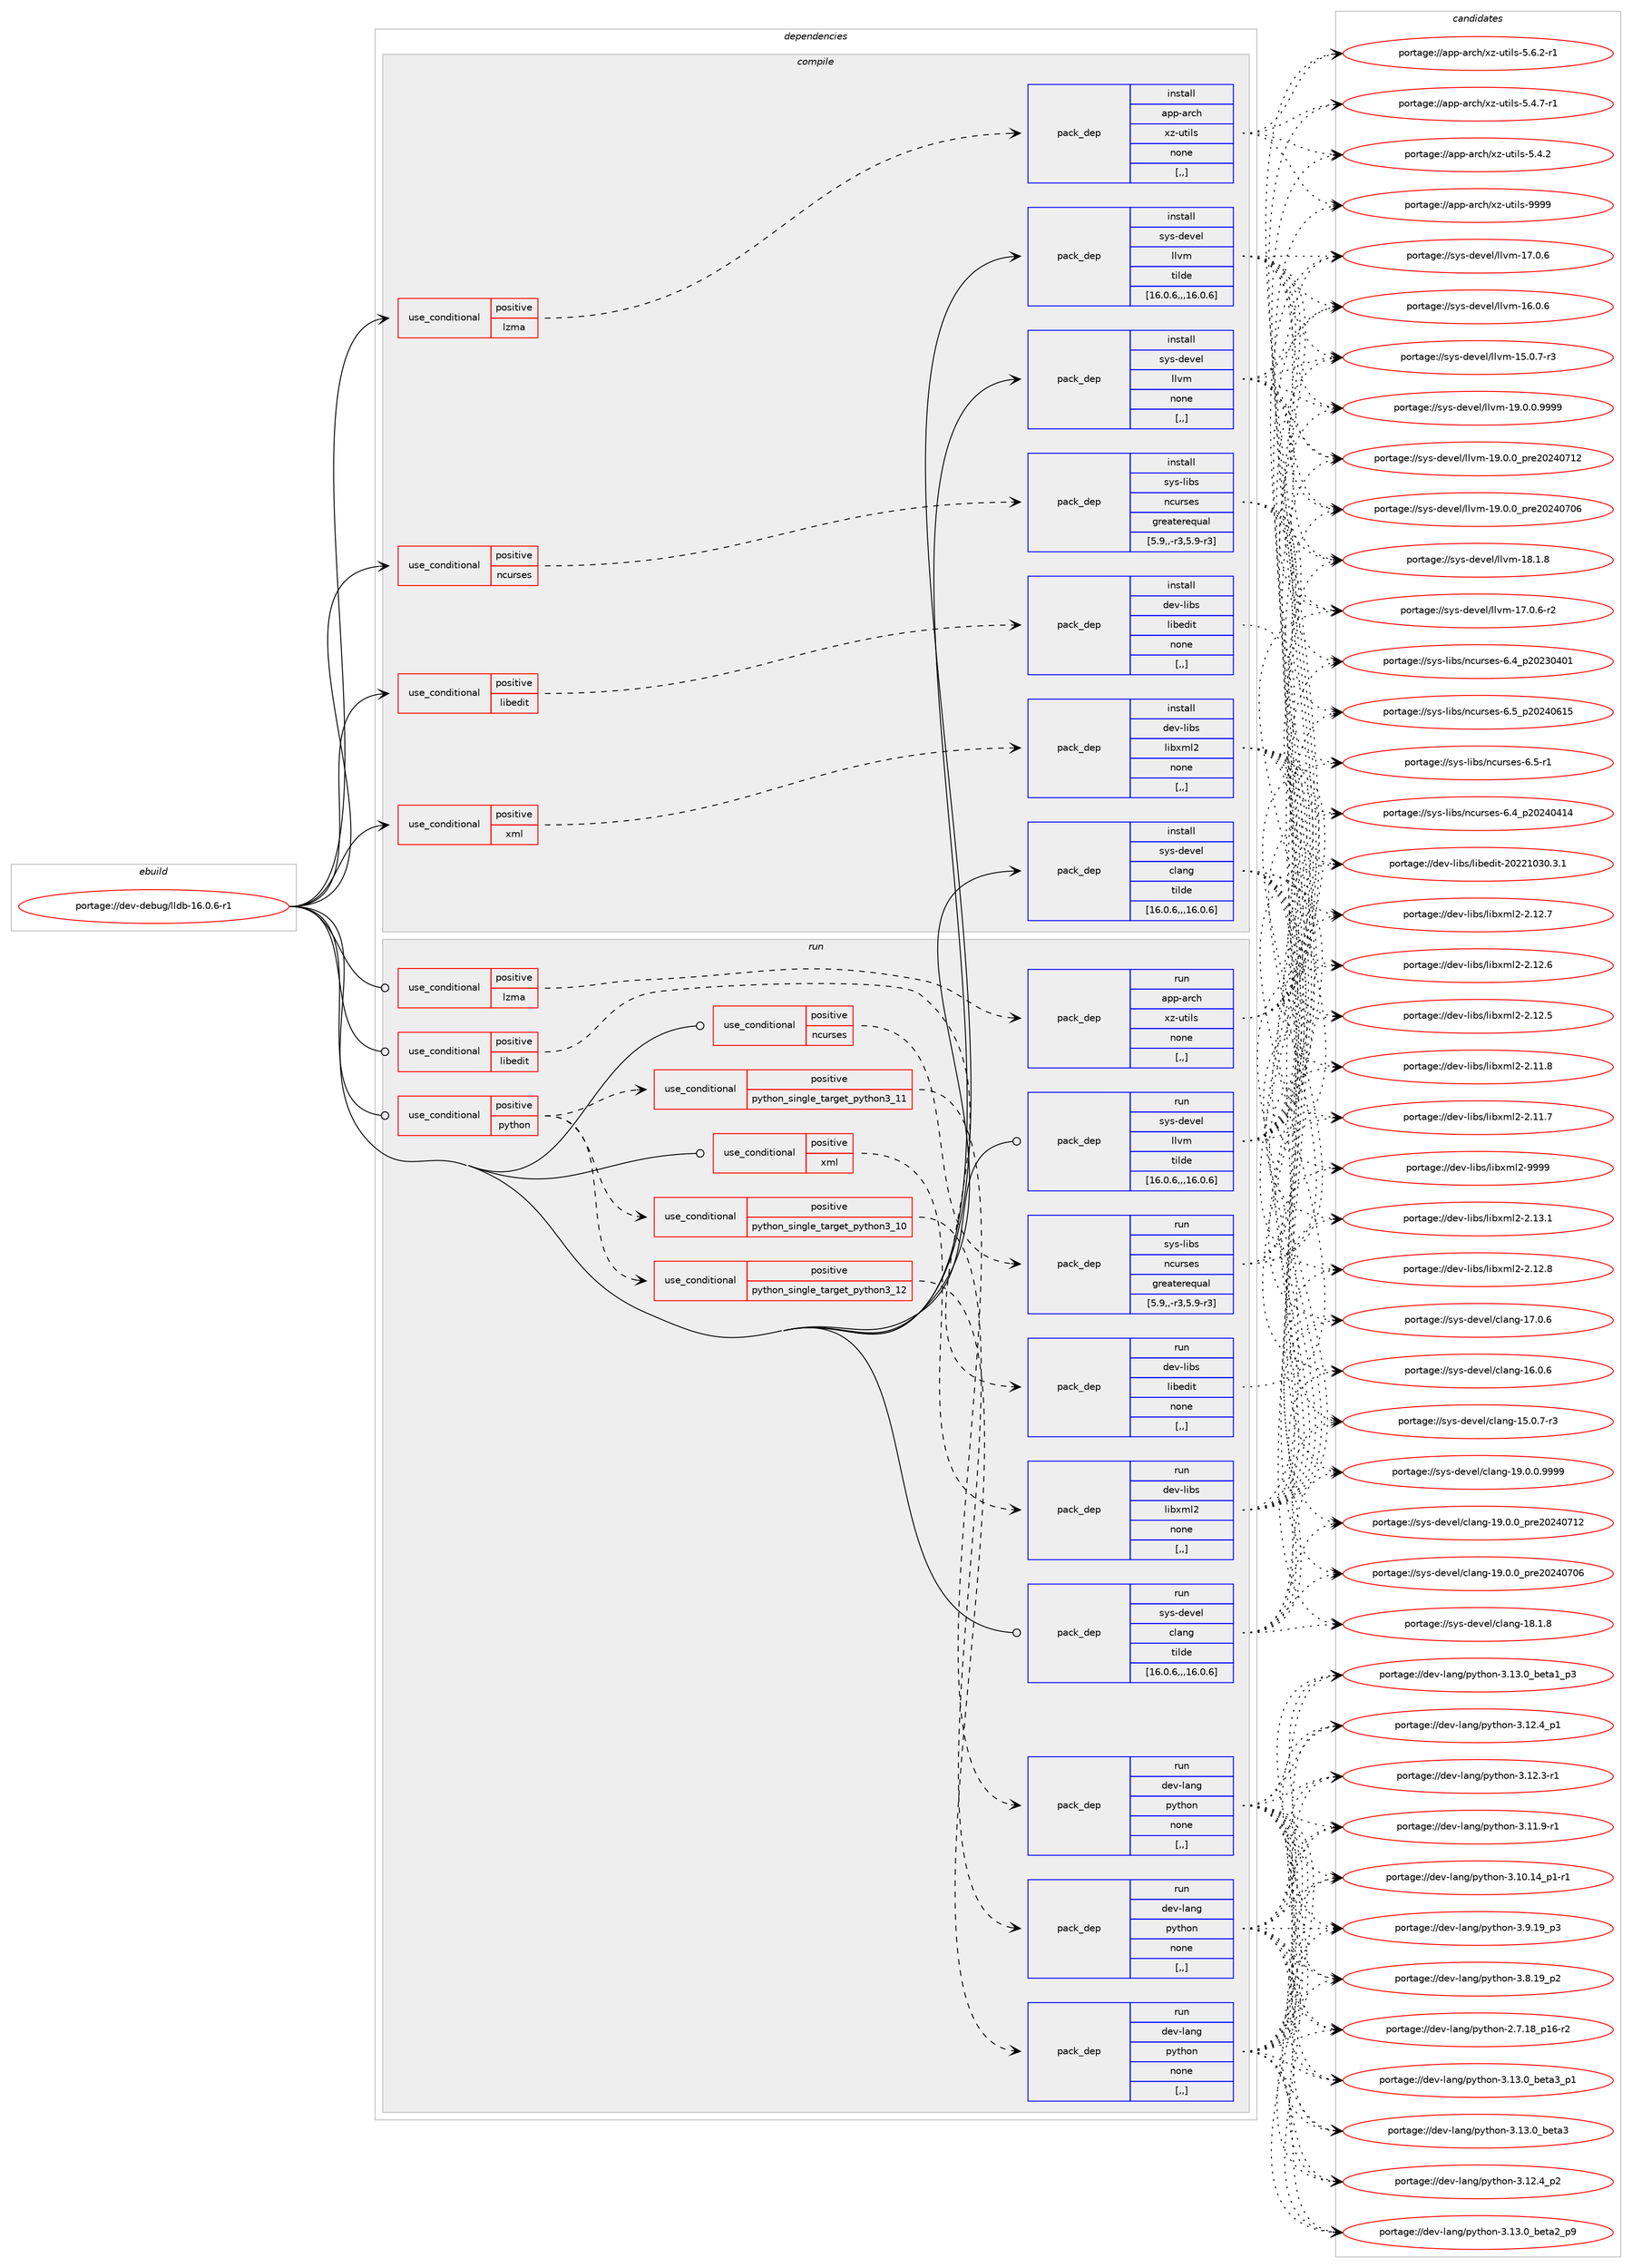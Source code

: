 digraph prolog {

# *************
# Graph options
# *************

newrank=true;
concentrate=true;
compound=true;
graph [rankdir=LR,fontname=Helvetica,fontsize=10,ranksep=1.5];#, ranksep=2.5, nodesep=0.2];
edge  [arrowhead=vee];
node  [fontname=Helvetica,fontsize=10];

# **********
# The ebuild
# **********

subgraph cluster_leftcol {
color=gray;
rank=same;
label=<<i>ebuild</i>>;
id [label="portage://dev-debug/lldb-16.0.6-r1", color=red, width=4, href="../dev-debug/lldb-16.0.6-r1.svg"];
}

# ****************
# The dependencies
# ****************

subgraph cluster_midcol {
color=gray;
label=<<i>dependencies</i>>;
subgraph cluster_compile {
fillcolor="#eeeeee";
style=filled;
label=<<i>compile</i>>;
subgraph cond19062 {
dependency71764 [label=<<TABLE BORDER="0" CELLBORDER="1" CELLSPACING="0" CELLPADDING="4"><TR><TD ROWSPAN="3" CELLPADDING="10">use_conditional</TD></TR><TR><TD>positive</TD></TR><TR><TD>libedit</TD></TR></TABLE>>, shape=none, color=red];
subgraph pack51761 {
dependency71765 [label=<<TABLE BORDER="0" CELLBORDER="1" CELLSPACING="0" CELLPADDING="4" WIDTH="220"><TR><TD ROWSPAN="6" CELLPADDING="30">pack_dep</TD></TR><TR><TD WIDTH="110">install</TD></TR><TR><TD>dev-libs</TD></TR><TR><TD>libedit</TD></TR><TR><TD>none</TD></TR><TR><TD>[,,]</TD></TR></TABLE>>, shape=none, color=blue];
}
dependency71764:e -> dependency71765:w [weight=20,style="dashed",arrowhead="vee"];
}
id:e -> dependency71764:w [weight=20,style="solid",arrowhead="vee"];
subgraph cond19063 {
dependency71766 [label=<<TABLE BORDER="0" CELLBORDER="1" CELLSPACING="0" CELLPADDING="4"><TR><TD ROWSPAN="3" CELLPADDING="10">use_conditional</TD></TR><TR><TD>positive</TD></TR><TR><TD>lzma</TD></TR></TABLE>>, shape=none, color=red];
subgraph pack51762 {
dependency71767 [label=<<TABLE BORDER="0" CELLBORDER="1" CELLSPACING="0" CELLPADDING="4" WIDTH="220"><TR><TD ROWSPAN="6" CELLPADDING="30">pack_dep</TD></TR><TR><TD WIDTH="110">install</TD></TR><TR><TD>app-arch</TD></TR><TR><TD>xz-utils</TD></TR><TR><TD>none</TD></TR><TR><TD>[,,]</TD></TR></TABLE>>, shape=none, color=blue];
}
dependency71766:e -> dependency71767:w [weight=20,style="dashed",arrowhead="vee"];
}
id:e -> dependency71766:w [weight=20,style="solid",arrowhead="vee"];
subgraph cond19064 {
dependency71768 [label=<<TABLE BORDER="0" CELLBORDER="1" CELLSPACING="0" CELLPADDING="4"><TR><TD ROWSPAN="3" CELLPADDING="10">use_conditional</TD></TR><TR><TD>positive</TD></TR><TR><TD>ncurses</TD></TR></TABLE>>, shape=none, color=red];
subgraph pack51763 {
dependency71769 [label=<<TABLE BORDER="0" CELLBORDER="1" CELLSPACING="0" CELLPADDING="4" WIDTH="220"><TR><TD ROWSPAN="6" CELLPADDING="30">pack_dep</TD></TR><TR><TD WIDTH="110">install</TD></TR><TR><TD>sys-libs</TD></TR><TR><TD>ncurses</TD></TR><TR><TD>greaterequal</TD></TR><TR><TD>[5.9,,-r3,5.9-r3]</TD></TR></TABLE>>, shape=none, color=blue];
}
dependency71768:e -> dependency71769:w [weight=20,style="dashed",arrowhead="vee"];
}
id:e -> dependency71768:w [weight=20,style="solid",arrowhead="vee"];
subgraph cond19065 {
dependency71770 [label=<<TABLE BORDER="0" CELLBORDER="1" CELLSPACING="0" CELLPADDING="4"><TR><TD ROWSPAN="3" CELLPADDING="10">use_conditional</TD></TR><TR><TD>positive</TD></TR><TR><TD>xml</TD></TR></TABLE>>, shape=none, color=red];
subgraph pack51764 {
dependency71771 [label=<<TABLE BORDER="0" CELLBORDER="1" CELLSPACING="0" CELLPADDING="4" WIDTH="220"><TR><TD ROWSPAN="6" CELLPADDING="30">pack_dep</TD></TR><TR><TD WIDTH="110">install</TD></TR><TR><TD>dev-libs</TD></TR><TR><TD>libxml2</TD></TR><TR><TD>none</TD></TR><TR><TD>[,,]</TD></TR></TABLE>>, shape=none, color=blue];
}
dependency71770:e -> dependency71771:w [weight=20,style="dashed",arrowhead="vee"];
}
id:e -> dependency71770:w [weight=20,style="solid",arrowhead="vee"];
subgraph pack51765 {
dependency71772 [label=<<TABLE BORDER="0" CELLBORDER="1" CELLSPACING="0" CELLPADDING="4" WIDTH="220"><TR><TD ROWSPAN="6" CELLPADDING="30">pack_dep</TD></TR><TR><TD WIDTH="110">install</TD></TR><TR><TD>sys-devel</TD></TR><TR><TD>clang</TD></TR><TR><TD>tilde</TD></TR><TR><TD>[16.0.6,,,16.0.6]</TD></TR></TABLE>>, shape=none, color=blue];
}
id:e -> dependency71772:w [weight=20,style="solid",arrowhead="vee"];
subgraph pack51766 {
dependency71773 [label=<<TABLE BORDER="0" CELLBORDER="1" CELLSPACING="0" CELLPADDING="4" WIDTH="220"><TR><TD ROWSPAN="6" CELLPADDING="30">pack_dep</TD></TR><TR><TD WIDTH="110">install</TD></TR><TR><TD>sys-devel</TD></TR><TR><TD>llvm</TD></TR><TR><TD>tilde</TD></TR><TR><TD>[16.0.6,,,16.0.6]</TD></TR></TABLE>>, shape=none, color=blue];
}
id:e -> dependency71773:w [weight=20,style="solid",arrowhead="vee"];
subgraph pack51767 {
dependency71774 [label=<<TABLE BORDER="0" CELLBORDER="1" CELLSPACING="0" CELLPADDING="4" WIDTH="220"><TR><TD ROWSPAN="6" CELLPADDING="30">pack_dep</TD></TR><TR><TD WIDTH="110">install</TD></TR><TR><TD>sys-devel</TD></TR><TR><TD>llvm</TD></TR><TR><TD>none</TD></TR><TR><TD>[,,]</TD></TR></TABLE>>, shape=none, color=blue];
}
id:e -> dependency71774:w [weight=20,style="solid",arrowhead="vee"];
}
subgraph cluster_compileandrun {
fillcolor="#eeeeee";
style=filled;
label=<<i>compile and run</i>>;
}
subgraph cluster_run {
fillcolor="#eeeeee";
style=filled;
label=<<i>run</i>>;
subgraph cond19066 {
dependency71775 [label=<<TABLE BORDER="0" CELLBORDER="1" CELLSPACING="0" CELLPADDING="4"><TR><TD ROWSPAN="3" CELLPADDING="10">use_conditional</TD></TR><TR><TD>positive</TD></TR><TR><TD>libedit</TD></TR></TABLE>>, shape=none, color=red];
subgraph pack51768 {
dependency71776 [label=<<TABLE BORDER="0" CELLBORDER="1" CELLSPACING="0" CELLPADDING="4" WIDTH="220"><TR><TD ROWSPAN="6" CELLPADDING="30">pack_dep</TD></TR><TR><TD WIDTH="110">run</TD></TR><TR><TD>dev-libs</TD></TR><TR><TD>libedit</TD></TR><TR><TD>none</TD></TR><TR><TD>[,,]</TD></TR></TABLE>>, shape=none, color=blue];
}
dependency71775:e -> dependency71776:w [weight=20,style="dashed",arrowhead="vee"];
}
id:e -> dependency71775:w [weight=20,style="solid",arrowhead="odot"];
subgraph cond19067 {
dependency71777 [label=<<TABLE BORDER="0" CELLBORDER="1" CELLSPACING="0" CELLPADDING="4"><TR><TD ROWSPAN="3" CELLPADDING="10">use_conditional</TD></TR><TR><TD>positive</TD></TR><TR><TD>lzma</TD></TR></TABLE>>, shape=none, color=red];
subgraph pack51769 {
dependency71778 [label=<<TABLE BORDER="0" CELLBORDER="1" CELLSPACING="0" CELLPADDING="4" WIDTH="220"><TR><TD ROWSPAN="6" CELLPADDING="30">pack_dep</TD></TR><TR><TD WIDTH="110">run</TD></TR><TR><TD>app-arch</TD></TR><TR><TD>xz-utils</TD></TR><TR><TD>none</TD></TR><TR><TD>[,,]</TD></TR></TABLE>>, shape=none, color=blue];
}
dependency71777:e -> dependency71778:w [weight=20,style="dashed",arrowhead="vee"];
}
id:e -> dependency71777:w [weight=20,style="solid",arrowhead="odot"];
subgraph cond19068 {
dependency71779 [label=<<TABLE BORDER="0" CELLBORDER="1" CELLSPACING="0" CELLPADDING="4"><TR><TD ROWSPAN="3" CELLPADDING="10">use_conditional</TD></TR><TR><TD>positive</TD></TR><TR><TD>ncurses</TD></TR></TABLE>>, shape=none, color=red];
subgraph pack51770 {
dependency71780 [label=<<TABLE BORDER="0" CELLBORDER="1" CELLSPACING="0" CELLPADDING="4" WIDTH="220"><TR><TD ROWSPAN="6" CELLPADDING="30">pack_dep</TD></TR><TR><TD WIDTH="110">run</TD></TR><TR><TD>sys-libs</TD></TR><TR><TD>ncurses</TD></TR><TR><TD>greaterequal</TD></TR><TR><TD>[5.9,,-r3,5.9-r3]</TD></TR></TABLE>>, shape=none, color=blue];
}
dependency71779:e -> dependency71780:w [weight=20,style="dashed",arrowhead="vee"];
}
id:e -> dependency71779:w [weight=20,style="solid",arrowhead="odot"];
subgraph cond19069 {
dependency71781 [label=<<TABLE BORDER="0" CELLBORDER="1" CELLSPACING="0" CELLPADDING="4"><TR><TD ROWSPAN="3" CELLPADDING="10">use_conditional</TD></TR><TR><TD>positive</TD></TR><TR><TD>python</TD></TR></TABLE>>, shape=none, color=red];
subgraph cond19070 {
dependency71782 [label=<<TABLE BORDER="0" CELLBORDER="1" CELLSPACING="0" CELLPADDING="4"><TR><TD ROWSPAN="3" CELLPADDING="10">use_conditional</TD></TR><TR><TD>positive</TD></TR><TR><TD>python_single_target_python3_10</TD></TR></TABLE>>, shape=none, color=red];
subgraph pack51771 {
dependency71783 [label=<<TABLE BORDER="0" CELLBORDER="1" CELLSPACING="0" CELLPADDING="4" WIDTH="220"><TR><TD ROWSPAN="6" CELLPADDING="30">pack_dep</TD></TR><TR><TD WIDTH="110">run</TD></TR><TR><TD>dev-lang</TD></TR><TR><TD>python</TD></TR><TR><TD>none</TD></TR><TR><TD>[,,]</TD></TR></TABLE>>, shape=none, color=blue];
}
dependency71782:e -> dependency71783:w [weight=20,style="dashed",arrowhead="vee"];
}
dependency71781:e -> dependency71782:w [weight=20,style="dashed",arrowhead="vee"];
subgraph cond19071 {
dependency71784 [label=<<TABLE BORDER="0" CELLBORDER="1" CELLSPACING="0" CELLPADDING="4"><TR><TD ROWSPAN="3" CELLPADDING="10">use_conditional</TD></TR><TR><TD>positive</TD></TR><TR><TD>python_single_target_python3_11</TD></TR></TABLE>>, shape=none, color=red];
subgraph pack51772 {
dependency71785 [label=<<TABLE BORDER="0" CELLBORDER="1" CELLSPACING="0" CELLPADDING="4" WIDTH="220"><TR><TD ROWSPAN="6" CELLPADDING="30">pack_dep</TD></TR><TR><TD WIDTH="110">run</TD></TR><TR><TD>dev-lang</TD></TR><TR><TD>python</TD></TR><TR><TD>none</TD></TR><TR><TD>[,,]</TD></TR></TABLE>>, shape=none, color=blue];
}
dependency71784:e -> dependency71785:w [weight=20,style="dashed",arrowhead="vee"];
}
dependency71781:e -> dependency71784:w [weight=20,style="dashed",arrowhead="vee"];
subgraph cond19072 {
dependency71786 [label=<<TABLE BORDER="0" CELLBORDER="1" CELLSPACING="0" CELLPADDING="4"><TR><TD ROWSPAN="3" CELLPADDING="10">use_conditional</TD></TR><TR><TD>positive</TD></TR><TR><TD>python_single_target_python3_12</TD></TR></TABLE>>, shape=none, color=red];
subgraph pack51773 {
dependency71787 [label=<<TABLE BORDER="0" CELLBORDER="1" CELLSPACING="0" CELLPADDING="4" WIDTH="220"><TR><TD ROWSPAN="6" CELLPADDING="30">pack_dep</TD></TR><TR><TD WIDTH="110">run</TD></TR><TR><TD>dev-lang</TD></TR><TR><TD>python</TD></TR><TR><TD>none</TD></TR><TR><TD>[,,]</TD></TR></TABLE>>, shape=none, color=blue];
}
dependency71786:e -> dependency71787:w [weight=20,style="dashed",arrowhead="vee"];
}
dependency71781:e -> dependency71786:w [weight=20,style="dashed",arrowhead="vee"];
}
id:e -> dependency71781:w [weight=20,style="solid",arrowhead="odot"];
subgraph cond19073 {
dependency71788 [label=<<TABLE BORDER="0" CELLBORDER="1" CELLSPACING="0" CELLPADDING="4"><TR><TD ROWSPAN="3" CELLPADDING="10">use_conditional</TD></TR><TR><TD>positive</TD></TR><TR><TD>xml</TD></TR></TABLE>>, shape=none, color=red];
subgraph pack51774 {
dependency71789 [label=<<TABLE BORDER="0" CELLBORDER="1" CELLSPACING="0" CELLPADDING="4" WIDTH="220"><TR><TD ROWSPAN="6" CELLPADDING="30">pack_dep</TD></TR><TR><TD WIDTH="110">run</TD></TR><TR><TD>dev-libs</TD></TR><TR><TD>libxml2</TD></TR><TR><TD>none</TD></TR><TR><TD>[,,]</TD></TR></TABLE>>, shape=none, color=blue];
}
dependency71788:e -> dependency71789:w [weight=20,style="dashed",arrowhead="vee"];
}
id:e -> dependency71788:w [weight=20,style="solid",arrowhead="odot"];
subgraph pack51775 {
dependency71790 [label=<<TABLE BORDER="0" CELLBORDER="1" CELLSPACING="0" CELLPADDING="4" WIDTH="220"><TR><TD ROWSPAN="6" CELLPADDING="30">pack_dep</TD></TR><TR><TD WIDTH="110">run</TD></TR><TR><TD>sys-devel</TD></TR><TR><TD>clang</TD></TR><TR><TD>tilde</TD></TR><TR><TD>[16.0.6,,,16.0.6]</TD></TR></TABLE>>, shape=none, color=blue];
}
id:e -> dependency71790:w [weight=20,style="solid",arrowhead="odot"];
subgraph pack51776 {
dependency71791 [label=<<TABLE BORDER="0" CELLBORDER="1" CELLSPACING="0" CELLPADDING="4" WIDTH="220"><TR><TD ROWSPAN="6" CELLPADDING="30">pack_dep</TD></TR><TR><TD WIDTH="110">run</TD></TR><TR><TD>sys-devel</TD></TR><TR><TD>llvm</TD></TR><TR><TD>tilde</TD></TR><TR><TD>[16.0.6,,,16.0.6]</TD></TR></TABLE>>, shape=none, color=blue];
}
id:e -> dependency71791:w [weight=20,style="solid",arrowhead="odot"];
}
}

# **************
# The candidates
# **************

subgraph cluster_choices {
rank=same;
color=gray;
label=<<i>candidates</i>>;

subgraph choice51761 {
color=black;
nodesep=1;
choice1001011184510810598115471081059810110010511645504850504948514846514649 [label="portage://dev-libs/libedit-20221030.3.1", color=red, width=4,href="../dev-libs/libedit-20221030.3.1.svg"];
dependency71765:e -> choice1001011184510810598115471081059810110010511645504850504948514846514649:w [style=dotted,weight="100"];
}
subgraph choice51762 {
color=black;
nodesep=1;
choice9711211245971149910447120122451171161051081154557575757 [label="portage://app-arch/xz-utils-9999", color=red, width=4,href="../app-arch/xz-utils-9999.svg"];
choice9711211245971149910447120122451171161051081154553465446504511449 [label="portage://app-arch/xz-utils-5.6.2-r1", color=red, width=4,href="../app-arch/xz-utils-5.6.2-r1.svg"];
choice9711211245971149910447120122451171161051081154553465246554511449 [label="portage://app-arch/xz-utils-5.4.7-r1", color=red, width=4,href="../app-arch/xz-utils-5.4.7-r1.svg"];
choice971121124597114991044712012245117116105108115455346524650 [label="portage://app-arch/xz-utils-5.4.2", color=red, width=4,href="../app-arch/xz-utils-5.4.2.svg"];
dependency71767:e -> choice9711211245971149910447120122451171161051081154557575757:w [style=dotted,weight="100"];
dependency71767:e -> choice9711211245971149910447120122451171161051081154553465446504511449:w [style=dotted,weight="100"];
dependency71767:e -> choice9711211245971149910447120122451171161051081154553465246554511449:w [style=dotted,weight="100"];
dependency71767:e -> choice971121124597114991044712012245117116105108115455346524650:w [style=dotted,weight="100"];
}
subgraph choice51763 {
color=black;
nodesep=1;
choice1151211154510810598115471109911711411510111545544653951125048505248544953 [label="portage://sys-libs/ncurses-6.5_p20240615", color=red, width=4,href="../sys-libs/ncurses-6.5_p20240615.svg"];
choice11512111545108105981154711099117114115101115455446534511449 [label="portage://sys-libs/ncurses-6.5-r1", color=red, width=4,href="../sys-libs/ncurses-6.5-r1.svg"];
choice1151211154510810598115471109911711411510111545544652951125048505248524952 [label="portage://sys-libs/ncurses-6.4_p20240414", color=red, width=4,href="../sys-libs/ncurses-6.4_p20240414.svg"];
choice1151211154510810598115471109911711411510111545544652951125048505148524849 [label="portage://sys-libs/ncurses-6.4_p20230401", color=red, width=4,href="../sys-libs/ncurses-6.4_p20230401.svg"];
dependency71769:e -> choice1151211154510810598115471109911711411510111545544653951125048505248544953:w [style=dotted,weight="100"];
dependency71769:e -> choice11512111545108105981154711099117114115101115455446534511449:w [style=dotted,weight="100"];
dependency71769:e -> choice1151211154510810598115471109911711411510111545544652951125048505248524952:w [style=dotted,weight="100"];
dependency71769:e -> choice1151211154510810598115471109911711411510111545544652951125048505148524849:w [style=dotted,weight="100"];
}
subgraph choice51764 {
color=black;
nodesep=1;
choice10010111845108105981154710810598120109108504557575757 [label="portage://dev-libs/libxml2-9999", color=red, width=4,href="../dev-libs/libxml2-9999.svg"];
choice100101118451081059811547108105981201091085045504649514649 [label="portage://dev-libs/libxml2-2.13.1", color=red, width=4,href="../dev-libs/libxml2-2.13.1.svg"];
choice100101118451081059811547108105981201091085045504649504656 [label="portage://dev-libs/libxml2-2.12.8", color=red, width=4,href="../dev-libs/libxml2-2.12.8.svg"];
choice100101118451081059811547108105981201091085045504649504655 [label="portage://dev-libs/libxml2-2.12.7", color=red, width=4,href="../dev-libs/libxml2-2.12.7.svg"];
choice100101118451081059811547108105981201091085045504649504654 [label="portage://dev-libs/libxml2-2.12.6", color=red, width=4,href="../dev-libs/libxml2-2.12.6.svg"];
choice100101118451081059811547108105981201091085045504649504653 [label="portage://dev-libs/libxml2-2.12.5", color=red, width=4,href="../dev-libs/libxml2-2.12.5.svg"];
choice100101118451081059811547108105981201091085045504649494656 [label="portage://dev-libs/libxml2-2.11.8", color=red, width=4,href="../dev-libs/libxml2-2.11.8.svg"];
choice100101118451081059811547108105981201091085045504649494655 [label="portage://dev-libs/libxml2-2.11.7", color=red, width=4,href="../dev-libs/libxml2-2.11.7.svg"];
dependency71771:e -> choice10010111845108105981154710810598120109108504557575757:w [style=dotted,weight="100"];
dependency71771:e -> choice100101118451081059811547108105981201091085045504649514649:w [style=dotted,weight="100"];
dependency71771:e -> choice100101118451081059811547108105981201091085045504649504656:w [style=dotted,weight="100"];
dependency71771:e -> choice100101118451081059811547108105981201091085045504649504655:w [style=dotted,weight="100"];
dependency71771:e -> choice100101118451081059811547108105981201091085045504649504654:w [style=dotted,weight="100"];
dependency71771:e -> choice100101118451081059811547108105981201091085045504649504653:w [style=dotted,weight="100"];
dependency71771:e -> choice100101118451081059811547108105981201091085045504649494656:w [style=dotted,weight="100"];
dependency71771:e -> choice100101118451081059811547108105981201091085045504649494655:w [style=dotted,weight="100"];
}
subgraph choice51765 {
color=black;
nodesep=1;
choice11512111545100101118101108479910897110103454957464846484657575757 [label="portage://sys-devel/clang-19.0.0.9999", color=red, width=4,href="../sys-devel/clang-19.0.0.9999.svg"];
choice1151211154510010111810110847991089711010345495746484648951121141015048505248554950 [label="portage://sys-devel/clang-19.0.0_pre20240712", color=red, width=4,href="../sys-devel/clang-19.0.0_pre20240712.svg"];
choice1151211154510010111810110847991089711010345495746484648951121141015048505248554854 [label="portage://sys-devel/clang-19.0.0_pre20240706", color=red, width=4,href="../sys-devel/clang-19.0.0_pre20240706.svg"];
choice1151211154510010111810110847991089711010345495646494656 [label="portage://sys-devel/clang-18.1.8", color=red, width=4,href="../sys-devel/clang-18.1.8.svg"];
choice1151211154510010111810110847991089711010345495546484654 [label="portage://sys-devel/clang-17.0.6", color=red, width=4,href="../sys-devel/clang-17.0.6.svg"];
choice1151211154510010111810110847991089711010345495446484654 [label="portage://sys-devel/clang-16.0.6", color=red, width=4,href="../sys-devel/clang-16.0.6.svg"];
choice11512111545100101118101108479910897110103454953464846554511451 [label="portage://sys-devel/clang-15.0.7-r3", color=red, width=4,href="../sys-devel/clang-15.0.7-r3.svg"];
dependency71772:e -> choice11512111545100101118101108479910897110103454957464846484657575757:w [style=dotted,weight="100"];
dependency71772:e -> choice1151211154510010111810110847991089711010345495746484648951121141015048505248554950:w [style=dotted,weight="100"];
dependency71772:e -> choice1151211154510010111810110847991089711010345495746484648951121141015048505248554854:w [style=dotted,weight="100"];
dependency71772:e -> choice1151211154510010111810110847991089711010345495646494656:w [style=dotted,weight="100"];
dependency71772:e -> choice1151211154510010111810110847991089711010345495546484654:w [style=dotted,weight="100"];
dependency71772:e -> choice1151211154510010111810110847991089711010345495446484654:w [style=dotted,weight="100"];
dependency71772:e -> choice11512111545100101118101108479910897110103454953464846554511451:w [style=dotted,weight="100"];
}
subgraph choice51766 {
color=black;
nodesep=1;
choice1151211154510010111810110847108108118109454957464846484657575757 [label="portage://sys-devel/llvm-19.0.0.9999", color=red, width=4,href="../sys-devel/llvm-19.0.0.9999.svg"];
choice115121115451001011181011084710810811810945495746484648951121141015048505248554950 [label="portage://sys-devel/llvm-19.0.0_pre20240712", color=red, width=4,href="../sys-devel/llvm-19.0.0_pre20240712.svg"];
choice115121115451001011181011084710810811810945495746484648951121141015048505248554854 [label="portage://sys-devel/llvm-19.0.0_pre20240706", color=red, width=4,href="../sys-devel/llvm-19.0.0_pre20240706.svg"];
choice115121115451001011181011084710810811810945495646494656 [label="portage://sys-devel/llvm-18.1.8", color=red, width=4,href="../sys-devel/llvm-18.1.8.svg"];
choice1151211154510010111810110847108108118109454955464846544511450 [label="portage://sys-devel/llvm-17.0.6-r2", color=red, width=4,href="../sys-devel/llvm-17.0.6-r2.svg"];
choice115121115451001011181011084710810811810945495546484654 [label="portage://sys-devel/llvm-17.0.6", color=red, width=4,href="../sys-devel/llvm-17.0.6.svg"];
choice115121115451001011181011084710810811810945495446484654 [label="portage://sys-devel/llvm-16.0.6", color=red, width=4,href="../sys-devel/llvm-16.0.6.svg"];
choice1151211154510010111810110847108108118109454953464846554511451 [label="portage://sys-devel/llvm-15.0.7-r3", color=red, width=4,href="../sys-devel/llvm-15.0.7-r3.svg"];
dependency71773:e -> choice1151211154510010111810110847108108118109454957464846484657575757:w [style=dotted,weight="100"];
dependency71773:e -> choice115121115451001011181011084710810811810945495746484648951121141015048505248554950:w [style=dotted,weight="100"];
dependency71773:e -> choice115121115451001011181011084710810811810945495746484648951121141015048505248554854:w [style=dotted,weight="100"];
dependency71773:e -> choice115121115451001011181011084710810811810945495646494656:w [style=dotted,weight="100"];
dependency71773:e -> choice1151211154510010111810110847108108118109454955464846544511450:w [style=dotted,weight="100"];
dependency71773:e -> choice115121115451001011181011084710810811810945495546484654:w [style=dotted,weight="100"];
dependency71773:e -> choice115121115451001011181011084710810811810945495446484654:w [style=dotted,weight="100"];
dependency71773:e -> choice1151211154510010111810110847108108118109454953464846554511451:w [style=dotted,weight="100"];
}
subgraph choice51767 {
color=black;
nodesep=1;
choice1151211154510010111810110847108108118109454957464846484657575757 [label="portage://sys-devel/llvm-19.0.0.9999", color=red, width=4,href="../sys-devel/llvm-19.0.0.9999.svg"];
choice115121115451001011181011084710810811810945495746484648951121141015048505248554950 [label="portage://sys-devel/llvm-19.0.0_pre20240712", color=red, width=4,href="../sys-devel/llvm-19.0.0_pre20240712.svg"];
choice115121115451001011181011084710810811810945495746484648951121141015048505248554854 [label="portage://sys-devel/llvm-19.0.0_pre20240706", color=red, width=4,href="../sys-devel/llvm-19.0.0_pre20240706.svg"];
choice115121115451001011181011084710810811810945495646494656 [label="portage://sys-devel/llvm-18.1.8", color=red, width=4,href="../sys-devel/llvm-18.1.8.svg"];
choice1151211154510010111810110847108108118109454955464846544511450 [label="portage://sys-devel/llvm-17.0.6-r2", color=red, width=4,href="../sys-devel/llvm-17.0.6-r2.svg"];
choice115121115451001011181011084710810811810945495546484654 [label="portage://sys-devel/llvm-17.0.6", color=red, width=4,href="../sys-devel/llvm-17.0.6.svg"];
choice115121115451001011181011084710810811810945495446484654 [label="portage://sys-devel/llvm-16.0.6", color=red, width=4,href="../sys-devel/llvm-16.0.6.svg"];
choice1151211154510010111810110847108108118109454953464846554511451 [label="portage://sys-devel/llvm-15.0.7-r3", color=red, width=4,href="../sys-devel/llvm-15.0.7-r3.svg"];
dependency71774:e -> choice1151211154510010111810110847108108118109454957464846484657575757:w [style=dotted,weight="100"];
dependency71774:e -> choice115121115451001011181011084710810811810945495746484648951121141015048505248554950:w [style=dotted,weight="100"];
dependency71774:e -> choice115121115451001011181011084710810811810945495746484648951121141015048505248554854:w [style=dotted,weight="100"];
dependency71774:e -> choice115121115451001011181011084710810811810945495646494656:w [style=dotted,weight="100"];
dependency71774:e -> choice1151211154510010111810110847108108118109454955464846544511450:w [style=dotted,weight="100"];
dependency71774:e -> choice115121115451001011181011084710810811810945495546484654:w [style=dotted,weight="100"];
dependency71774:e -> choice115121115451001011181011084710810811810945495446484654:w [style=dotted,weight="100"];
dependency71774:e -> choice1151211154510010111810110847108108118109454953464846554511451:w [style=dotted,weight="100"];
}
subgraph choice51768 {
color=black;
nodesep=1;
choice1001011184510810598115471081059810110010511645504850504948514846514649 [label="portage://dev-libs/libedit-20221030.3.1", color=red, width=4,href="../dev-libs/libedit-20221030.3.1.svg"];
dependency71776:e -> choice1001011184510810598115471081059810110010511645504850504948514846514649:w [style=dotted,weight="100"];
}
subgraph choice51769 {
color=black;
nodesep=1;
choice9711211245971149910447120122451171161051081154557575757 [label="portage://app-arch/xz-utils-9999", color=red, width=4,href="../app-arch/xz-utils-9999.svg"];
choice9711211245971149910447120122451171161051081154553465446504511449 [label="portage://app-arch/xz-utils-5.6.2-r1", color=red, width=4,href="../app-arch/xz-utils-5.6.2-r1.svg"];
choice9711211245971149910447120122451171161051081154553465246554511449 [label="portage://app-arch/xz-utils-5.4.7-r1", color=red, width=4,href="../app-arch/xz-utils-5.4.7-r1.svg"];
choice971121124597114991044712012245117116105108115455346524650 [label="portage://app-arch/xz-utils-5.4.2", color=red, width=4,href="../app-arch/xz-utils-5.4.2.svg"];
dependency71778:e -> choice9711211245971149910447120122451171161051081154557575757:w [style=dotted,weight="100"];
dependency71778:e -> choice9711211245971149910447120122451171161051081154553465446504511449:w [style=dotted,weight="100"];
dependency71778:e -> choice9711211245971149910447120122451171161051081154553465246554511449:w [style=dotted,weight="100"];
dependency71778:e -> choice971121124597114991044712012245117116105108115455346524650:w [style=dotted,weight="100"];
}
subgraph choice51770 {
color=black;
nodesep=1;
choice1151211154510810598115471109911711411510111545544653951125048505248544953 [label="portage://sys-libs/ncurses-6.5_p20240615", color=red, width=4,href="../sys-libs/ncurses-6.5_p20240615.svg"];
choice11512111545108105981154711099117114115101115455446534511449 [label="portage://sys-libs/ncurses-6.5-r1", color=red, width=4,href="../sys-libs/ncurses-6.5-r1.svg"];
choice1151211154510810598115471109911711411510111545544652951125048505248524952 [label="portage://sys-libs/ncurses-6.4_p20240414", color=red, width=4,href="../sys-libs/ncurses-6.4_p20240414.svg"];
choice1151211154510810598115471109911711411510111545544652951125048505148524849 [label="portage://sys-libs/ncurses-6.4_p20230401", color=red, width=4,href="../sys-libs/ncurses-6.4_p20230401.svg"];
dependency71780:e -> choice1151211154510810598115471109911711411510111545544653951125048505248544953:w [style=dotted,weight="100"];
dependency71780:e -> choice11512111545108105981154711099117114115101115455446534511449:w [style=dotted,weight="100"];
dependency71780:e -> choice1151211154510810598115471109911711411510111545544652951125048505248524952:w [style=dotted,weight="100"];
dependency71780:e -> choice1151211154510810598115471109911711411510111545544652951125048505148524849:w [style=dotted,weight="100"];
}
subgraph choice51771 {
color=black;
nodesep=1;
choice10010111845108971101034711212111610411111045514649514648959810111697519511249 [label="portage://dev-lang/python-3.13.0_beta3_p1", color=red, width=4,href="../dev-lang/python-3.13.0_beta3_p1.svg"];
choice1001011184510897110103471121211161041111104551464951464895981011169751 [label="portage://dev-lang/python-3.13.0_beta3", color=red, width=4,href="../dev-lang/python-3.13.0_beta3.svg"];
choice10010111845108971101034711212111610411111045514649514648959810111697509511257 [label="portage://dev-lang/python-3.13.0_beta2_p9", color=red, width=4,href="../dev-lang/python-3.13.0_beta2_p9.svg"];
choice10010111845108971101034711212111610411111045514649514648959810111697499511251 [label="portage://dev-lang/python-3.13.0_beta1_p3", color=red, width=4,href="../dev-lang/python-3.13.0_beta1_p3.svg"];
choice100101118451089711010347112121116104111110455146495046529511250 [label="portage://dev-lang/python-3.12.4_p2", color=red, width=4,href="../dev-lang/python-3.12.4_p2.svg"];
choice100101118451089711010347112121116104111110455146495046529511249 [label="portage://dev-lang/python-3.12.4_p1", color=red, width=4,href="../dev-lang/python-3.12.4_p1.svg"];
choice100101118451089711010347112121116104111110455146495046514511449 [label="portage://dev-lang/python-3.12.3-r1", color=red, width=4,href="../dev-lang/python-3.12.3-r1.svg"];
choice100101118451089711010347112121116104111110455146494946574511449 [label="portage://dev-lang/python-3.11.9-r1", color=red, width=4,href="../dev-lang/python-3.11.9-r1.svg"];
choice100101118451089711010347112121116104111110455146494846495295112494511449 [label="portage://dev-lang/python-3.10.14_p1-r1", color=red, width=4,href="../dev-lang/python-3.10.14_p1-r1.svg"];
choice100101118451089711010347112121116104111110455146574649579511251 [label="portage://dev-lang/python-3.9.19_p3", color=red, width=4,href="../dev-lang/python-3.9.19_p3.svg"];
choice100101118451089711010347112121116104111110455146564649579511250 [label="portage://dev-lang/python-3.8.19_p2", color=red, width=4,href="../dev-lang/python-3.8.19_p2.svg"];
choice100101118451089711010347112121116104111110455046554649569511249544511450 [label="portage://dev-lang/python-2.7.18_p16-r2", color=red, width=4,href="../dev-lang/python-2.7.18_p16-r2.svg"];
dependency71783:e -> choice10010111845108971101034711212111610411111045514649514648959810111697519511249:w [style=dotted,weight="100"];
dependency71783:e -> choice1001011184510897110103471121211161041111104551464951464895981011169751:w [style=dotted,weight="100"];
dependency71783:e -> choice10010111845108971101034711212111610411111045514649514648959810111697509511257:w [style=dotted,weight="100"];
dependency71783:e -> choice10010111845108971101034711212111610411111045514649514648959810111697499511251:w [style=dotted,weight="100"];
dependency71783:e -> choice100101118451089711010347112121116104111110455146495046529511250:w [style=dotted,weight="100"];
dependency71783:e -> choice100101118451089711010347112121116104111110455146495046529511249:w [style=dotted,weight="100"];
dependency71783:e -> choice100101118451089711010347112121116104111110455146495046514511449:w [style=dotted,weight="100"];
dependency71783:e -> choice100101118451089711010347112121116104111110455146494946574511449:w [style=dotted,weight="100"];
dependency71783:e -> choice100101118451089711010347112121116104111110455146494846495295112494511449:w [style=dotted,weight="100"];
dependency71783:e -> choice100101118451089711010347112121116104111110455146574649579511251:w [style=dotted,weight="100"];
dependency71783:e -> choice100101118451089711010347112121116104111110455146564649579511250:w [style=dotted,weight="100"];
dependency71783:e -> choice100101118451089711010347112121116104111110455046554649569511249544511450:w [style=dotted,weight="100"];
}
subgraph choice51772 {
color=black;
nodesep=1;
choice10010111845108971101034711212111610411111045514649514648959810111697519511249 [label="portage://dev-lang/python-3.13.0_beta3_p1", color=red, width=4,href="../dev-lang/python-3.13.0_beta3_p1.svg"];
choice1001011184510897110103471121211161041111104551464951464895981011169751 [label="portage://dev-lang/python-3.13.0_beta3", color=red, width=4,href="../dev-lang/python-3.13.0_beta3.svg"];
choice10010111845108971101034711212111610411111045514649514648959810111697509511257 [label="portage://dev-lang/python-3.13.0_beta2_p9", color=red, width=4,href="../dev-lang/python-3.13.0_beta2_p9.svg"];
choice10010111845108971101034711212111610411111045514649514648959810111697499511251 [label="portage://dev-lang/python-3.13.0_beta1_p3", color=red, width=4,href="../dev-lang/python-3.13.0_beta1_p3.svg"];
choice100101118451089711010347112121116104111110455146495046529511250 [label="portage://dev-lang/python-3.12.4_p2", color=red, width=4,href="../dev-lang/python-3.12.4_p2.svg"];
choice100101118451089711010347112121116104111110455146495046529511249 [label="portage://dev-lang/python-3.12.4_p1", color=red, width=4,href="../dev-lang/python-3.12.4_p1.svg"];
choice100101118451089711010347112121116104111110455146495046514511449 [label="portage://dev-lang/python-3.12.3-r1", color=red, width=4,href="../dev-lang/python-3.12.3-r1.svg"];
choice100101118451089711010347112121116104111110455146494946574511449 [label="portage://dev-lang/python-3.11.9-r1", color=red, width=4,href="../dev-lang/python-3.11.9-r1.svg"];
choice100101118451089711010347112121116104111110455146494846495295112494511449 [label="portage://dev-lang/python-3.10.14_p1-r1", color=red, width=4,href="../dev-lang/python-3.10.14_p1-r1.svg"];
choice100101118451089711010347112121116104111110455146574649579511251 [label="portage://dev-lang/python-3.9.19_p3", color=red, width=4,href="../dev-lang/python-3.9.19_p3.svg"];
choice100101118451089711010347112121116104111110455146564649579511250 [label="portage://dev-lang/python-3.8.19_p2", color=red, width=4,href="../dev-lang/python-3.8.19_p2.svg"];
choice100101118451089711010347112121116104111110455046554649569511249544511450 [label="portage://dev-lang/python-2.7.18_p16-r2", color=red, width=4,href="../dev-lang/python-2.7.18_p16-r2.svg"];
dependency71785:e -> choice10010111845108971101034711212111610411111045514649514648959810111697519511249:w [style=dotted,weight="100"];
dependency71785:e -> choice1001011184510897110103471121211161041111104551464951464895981011169751:w [style=dotted,weight="100"];
dependency71785:e -> choice10010111845108971101034711212111610411111045514649514648959810111697509511257:w [style=dotted,weight="100"];
dependency71785:e -> choice10010111845108971101034711212111610411111045514649514648959810111697499511251:w [style=dotted,weight="100"];
dependency71785:e -> choice100101118451089711010347112121116104111110455146495046529511250:w [style=dotted,weight="100"];
dependency71785:e -> choice100101118451089711010347112121116104111110455146495046529511249:w [style=dotted,weight="100"];
dependency71785:e -> choice100101118451089711010347112121116104111110455146495046514511449:w [style=dotted,weight="100"];
dependency71785:e -> choice100101118451089711010347112121116104111110455146494946574511449:w [style=dotted,weight="100"];
dependency71785:e -> choice100101118451089711010347112121116104111110455146494846495295112494511449:w [style=dotted,weight="100"];
dependency71785:e -> choice100101118451089711010347112121116104111110455146574649579511251:w [style=dotted,weight="100"];
dependency71785:e -> choice100101118451089711010347112121116104111110455146564649579511250:w [style=dotted,weight="100"];
dependency71785:e -> choice100101118451089711010347112121116104111110455046554649569511249544511450:w [style=dotted,weight="100"];
}
subgraph choice51773 {
color=black;
nodesep=1;
choice10010111845108971101034711212111610411111045514649514648959810111697519511249 [label="portage://dev-lang/python-3.13.0_beta3_p1", color=red, width=4,href="../dev-lang/python-3.13.0_beta3_p1.svg"];
choice1001011184510897110103471121211161041111104551464951464895981011169751 [label="portage://dev-lang/python-3.13.0_beta3", color=red, width=4,href="../dev-lang/python-3.13.0_beta3.svg"];
choice10010111845108971101034711212111610411111045514649514648959810111697509511257 [label="portage://dev-lang/python-3.13.0_beta2_p9", color=red, width=4,href="../dev-lang/python-3.13.0_beta2_p9.svg"];
choice10010111845108971101034711212111610411111045514649514648959810111697499511251 [label="portage://dev-lang/python-3.13.0_beta1_p3", color=red, width=4,href="../dev-lang/python-3.13.0_beta1_p3.svg"];
choice100101118451089711010347112121116104111110455146495046529511250 [label="portage://dev-lang/python-3.12.4_p2", color=red, width=4,href="../dev-lang/python-3.12.4_p2.svg"];
choice100101118451089711010347112121116104111110455146495046529511249 [label="portage://dev-lang/python-3.12.4_p1", color=red, width=4,href="../dev-lang/python-3.12.4_p1.svg"];
choice100101118451089711010347112121116104111110455146495046514511449 [label="portage://dev-lang/python-3.12.3-r1", color=red, width=4,href="../dev-lang/python-3.12.3-r1.svg"];
choice100101118451089711010347112121116104111110455146494946574511449 [label="portage://dev-lang/python-3.11.9-r1", color=red, width=4,href="../dev-lang/python-3.11.9-r1.svg"];
choice100101118451089711010347112121116104111110455146494846495295112494511449 [label="portage://dev-lang/python-3.10.14_p1-r1", color=red, width=4,href="../dev-lang/python-3.10.14_p1-r1.svg"];
choice100101118451089711010347112121116104111110455146574649579511251 [label="portage://dev-lang/python-3.9.19_p3", color=red, width=4,href="../dev-lang/python-3.9.19_p3.svg"];
choice100101118451089711010347112121116104111110455146564649579511250 [label="portage://dev-lang/python-3.8.19_p2", color=red, width=4,href="../dev-lang/python-3.8.19_p2.svg"];
choice100101118451089711010347112121116104111110455046554649569511249544511450 [label="portage://dev-lang/python-2.7.18_p16-r2", color=red, width=4,href="../dev-lang/python-2.7.18_p16-r2.svg"];
dependency71787:e -> choice10010111845108971101034711212111610411111045514649514648959810111697519511249:w [style=dotted,weight="100"];
dependency71787:e -> choice1001011184510897110103471121211161041111104551464951464895981011169751:w [style=dotted,weight="100"];
dependency71787:e -> choice10010111845108971101034711212111610411111045514649514648959810111697509511257:w [style=dotted,weight="100"];
dependency71787:e -> choice10010111845108971101034711212111610411111045514649514648959810111697499511251:w [style=dotted,weight="100"];
dependency71787:e -> choice100101118451089711010347112121116104111110455146495046529511250:w [style=dotted,weight="100"];
dependency71787:e -> choice100101118451089711010347112121116104111110455146495046529511249:w [style=dotted,weight="100"];
dependency71787:e -> choice100101118451089711010347112121116104111110455146495046514511449:w [style=dotted,weight="100"];
dependency71787:e -> choice100101118451089711010347112121116104111110455146494946574511449:w [style=dotted,weight="100"];
dependency71787:e -> choice100101118451089711010347112121116104111110455146494846495295112494511449:w [style=dotted,weight="100"];
dependency71787:e -> choice100101118451089711010347112121116104111110455146574649579511251:w [style=dotted,weight="100"];
dependency71787:e -> choice100101118451089711010347112121116104111110455146564649579511250:w [style=dotted,weight="100"];
dependency71787:e -> choice100101118451089711010347112121116104111110455046554649569511249544511450:w [style=dotted,weight="100"];
}
subgraph choice51774 {
color=black;
nodesep=1;
choice10010111845108105981154710810598120109108504557575757 [label="portage://dev-libs/libxml2-9999", color=red, width=4,href="../dev-libs/libxml2-9999.svg"];
choice100101118451081059811547108105981201091085045504649514649 [label="portage://dev-libs/libxml2-2.13.1", color=red, width=4,href="../dev-libs/libxml2-2.13.1.svg"];
choice100101118451081059811547108105981201091085045504649504656 [label="portage://dev-libs/libxml2-2.12.8", color=red, width=4,href="../dev-libs/libxml2-2.12.8.svg"];
choice100101118451081059811547108105981201091085045504649504655 [label="portage://dev-libs/libxml2-2.12.7", color=red, width=4,href="../dev-libs/libxml2-2.12.7.svg"];
choice100101118451081059811547108105981201091085045504649504654 [label="portage://dev-libs/libxml2-2.12.6", color=red, width=4,href="../dev-libs/libxml2-2.12.6.svg"];
choice100101118451081059811547108105981201091085045504649504653 [label="portage://dev-libs/libxml2-2.12.5", color=red, width=4,href="../dev-libs/libxml2-2.12.5.svg"];
choice100101118451081059811547108105981201091085045504649494656 [label="portage://dev-libs/libxml2-2.11.8", color=red, width=4,href="../dev-libs/libxml2-2.11.8.svg"];
choice100101118451081059811547108105981201091085045504649494655 [label="portage://dev-libs/libxml2-2.11.7", color=red, width=4,href="../dev-libs/libxml2-2.11.7.svg"];
dependency71789:e -> choice10010111845108105981154710810598120109108504557575757:w [style=dotted,weight="100"];
dependency71789:e -> choice100101118451081059811547108105981201091085045504649514649:w [style=dotted,weight="100"];
dependency71789:e -> choice100101118451081059811547108105981201091085045504649504656:w [style=dotted,weight="100"];
dependency71789:e -> choice100101118451081059811547108105981201091085045504649504655:w [style=dotted,weight="100"];
dependency71789:e -> choice100101118451081059811547108105981201091085045504649504654:w [style=dotted,weight="100"];
dependency71789:e -> choice100101118451081059811547108105981201091085045504649504653:w [style=dotted,weight="100"];
dependency71789:e -> choice100101118451081059811547108105981201091085045504649494656:w [style=dotted,weight="100"];
dependency71789:e -> choice100101118451081059811547108105981201091085045504649494655:w [style=dotted,weight="100"];
}
subgraph choice51775 {
color=black;
nodesep=1;
choice11512111545100101118101108479910897110103454957464846484657575757 [label="portage://sys-devel/clang-19.0.0.9999", color=red, width=4,href="../sys-devel/clang-19.0.0.9999.svg"];
choice1151211154510010111810110847991089711010345495746484648951121141015048505248554950 [label="portage://sys-devel/clang-19.0.0_pre20240712", color=red, width=4,href="../sys-devel/clang-19.0.0_pre20240712.svg"];
choice1151211154510010111810110847991089711010345495746484648951121141015048505248554854 [label="portage://sys-devel/clang-19.0.0_pre20240706", color=red, width=4,href="../sys-devel/clang-19.0.0_pre20240706.svg"];
choice1151211154510010111810110847991089711010345495646494656 [label="portage://sys-devel/clang-18.1.8", color=red, width=4,href="../sys-devel/clang-18.1.8.svg"];
choice1151211154510010111810110847991089711010345495546484654 [label="portage://sys-devel/clang-17.0.6", color=red, width=4,href="../sys-devel/clang-17.0.6.svg"];
choice1151211154510010111810110847991089711010345495446484654 [label="portage://sys-devel/clang-16.0.6", color=red, width=4,href="../sys-devel/clang-16.0.6.svg"];
choice11512111545100101118101108479910897110103454953464846554511451 [label="portage://sys-devel/clang-15.0.7-r3", color=red, width=4,href="../sys-devel/clang-15.0.7-r3.svg"];
dependency71790:e -> choice11512111545100101118101108479910897110103454957464846484657575757:w [style=dotted,weight="100"];
dependency71790:e -> choice1151211154510010111810110847991089711010345495746484648951121141015048505248554950:w [style=dotted,weight="100"];
dependency71790:e -> choice1151211154510010111810110847991089711010345495746484648951121141015048505248554854:w [style=dotted,weight="100"];
dependency71790:e -> choice1151211154510010111810110847991089711010345495646494656:w [style=dotted,weight="100"];
dependency71790:e -> choice1151211154510010111810110847991089711010345495546484654:w [style=dotted,weight="100"];
dependency71790:e -> choice1151211154510010111810110847991089711010345495446484654:w [style=dotted,weight="100"];
dependency71790:e -> choice11512111545100101118101108479910897110103454953464846554511451:w [style=dotted,weight="100"];
}
subgraph choice51776 {
color=black;
nodesep=1;
choice1151211154510010111810110847108108118109454957464846484657575757 [label="portage://sys-devel/llvm-19.0.0.9999", color=red, width=4,href="../sys-devel/llvm-19.0.0.9999.svg"];
choice115121115451001011181011084710810811810945495746484648951121141015048505248554950 [label="portage://sys-devel/llvm-19.0.0_pre20240712", color=red, width=4,href="../sys-devel/llvm-19.0.0_pre20240712.svg"];
choice115121115451001011181011084710810811810945495746484648951121141015048505248554854 [label="portage://sys-devel/llvm-19.0.0_pre20240706", color=red, width=4,href="../sys-devel/llvm-19.0.0_pre20240706.svg"];
choice115121115451001011181011084710810811810945495646494656 [label="portage://sys-devel/llvm-18.1.8", color=red, width=4,href="../sys-devel/llvm-18.1.8.svg"];
choice1151211154510010111810110847108108118109454955464846544511450 [label="portage://sys-devel/llvm-17.0.6-r2", color=red, width=4,href="../sys-devel/llvm-17.0.6-r2.svg"];
choice115121115451001011181011084710810811810945495546484654 [label="portage://sys-devel/llvm-17.0.6", color=red, width=4,href="../sys-devel/llvm-17.0.6.svg"];
choice115121115451001011181011084710810811810945495446484654 [label="portage://sys-devel/llvm-16.0.6", color=red, width=4,href="../sys-devel/llvm-16.0.6.svg"];
choice1151211154510010111810110847108108118109454953464846554511451 [label="portage://sys-devel/llvm-15.0.7-r3", color=red, width=4,href="../sys-devel/llvm-15.0.7-r3.svg"];
dependency71791:e -> choice1151211154510010111810110847108108118109454957464846484657575757:w [style=dotted,weight="100"];
dependency71791:e -> choice115121115451001011181011084710810811810945495746484648951121141015048505248554950:w [style=dotted,weight="100"];
dependency71791:e -> choice115121115451001011181011084710810811810945495746484648951121141015048505248554854:w [style=dotted,weight="100"];
dependency71791:e -> choice115121115451001011181011084710810811810945495646494656:w [style=dotted,weight="100"];
dependency71791:e -> choice1151211154510010111810110847108108118109454955464846544511450:w [style=dotted,weight="100"];
dependency71791:e -> choice115121115451001011181011084710810811810945495546484654:w [style=dotted,weight="100"];
dependency71791:e -> choice115121115451001011181011084710810811810945495446484654:w [style=dotted,weight="100"];
dependency71791:e -> choice1151211154510010111810110847108108118109454953464846554511451:w [style=dotted,weight="100"];
}
}

}

